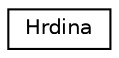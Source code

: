 digraph "Graphical Class Hierarchy"
{
  edge [fontname="Helvetica",fontsize="10",labelfontname="Helvetica",labelfontsize="10"];
  node [fontname="Helvetica",fontsize="10",shape=record];
  rankdir="LR";
  Node1 [label="Hrdina",height=0.2,width=0.4,color="black", fillcolor="white", style="filled",URL="$class_hrdina.html"];
}
